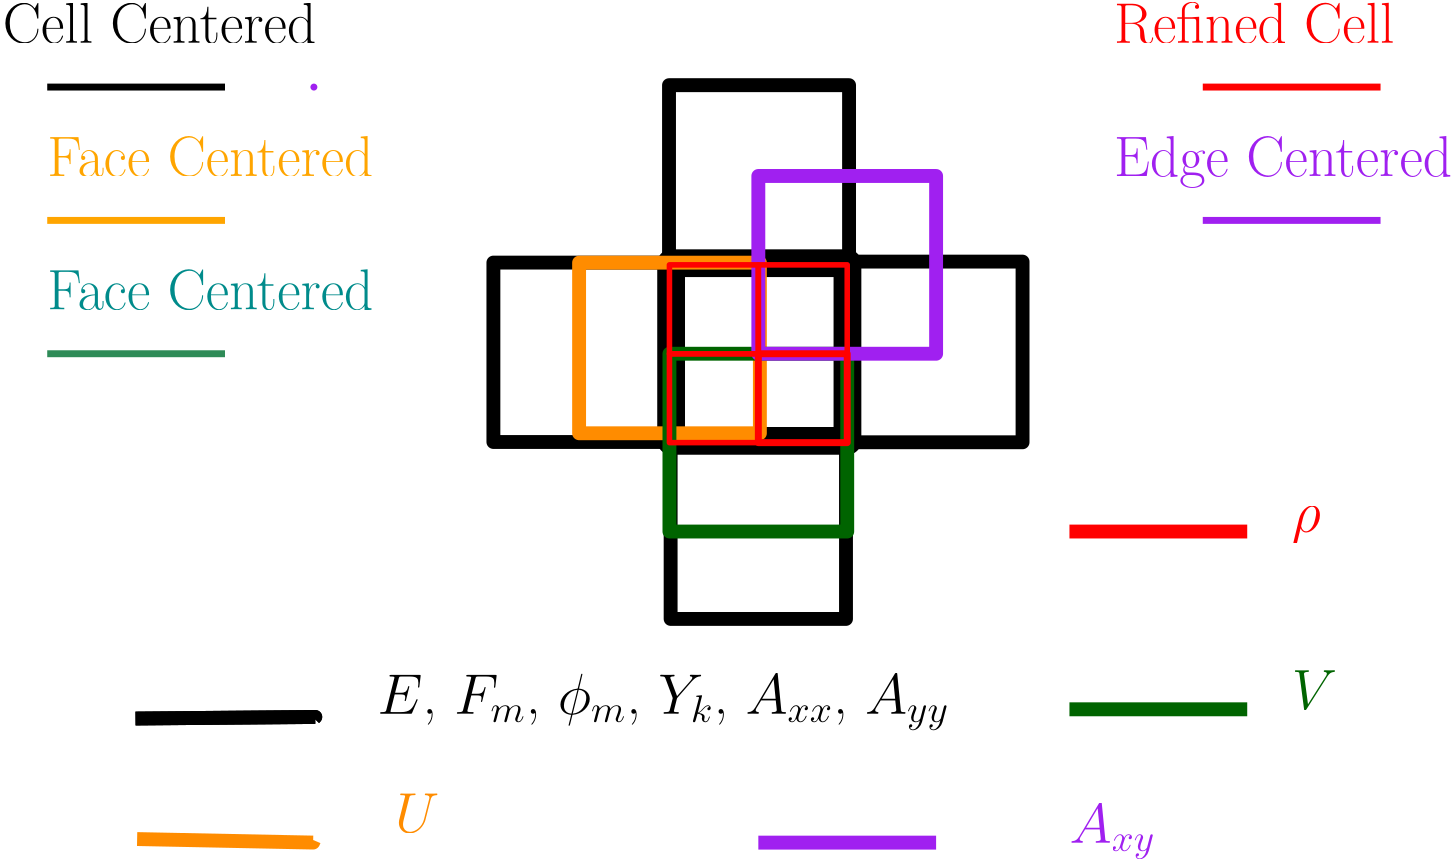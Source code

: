 <?xml version="1.0"?>
<!DOCTYPE ipe SYSTEM "ipe.dtd">
<ipe version="70218" creator="Ipe 7.2.29">
<info created="D:20250311013559" modified="D:20250311013559"/>
<ipestyle name="basic">
<symbol name="arrow/arc(spx)">
<path stroke="sym-stroke" fill="sym-stroke" pen="sym-pen">
0 0 m
-1 0.333 l
-1 -0.333 l
h
</path>
</symbol>
<symbol name="arrow/farc(spx)">
<path stroke="sym-stroke" fill="white" pen="sym-pen">
0 0 m
-1 0.333 l
-1 -0.333 l
h
</path>
</symbol>
<symbol name="arrow/ptarc(spx)">
<path stroke="sym-stroke" fill="sym-stroke" pen="sym-pen">
0 0 m
-1 0.333 l
-0.8 0 l
-1 -0.333 l
h
</path>
</symbol>
<symbol name="arrow/fptarc(spx)">
<path stroke="sym-stroke" fill="white" pen="sym-pen">
0 0 m
-1 0.333 l
-0.8 0 l
-1 -0.333 l
h
</path>
</symbol>
<symbol name="mark/circle(sx)" transformations="translations">
<path fill="sym-stroke">
0.6 0 0 0.6 0 0 e
0.4 0 0 0.4 0 0 e
</path>
</symbol>
<symbol name="mark/disk(sx)" transformations="translations">
<path fill="sym-stroke">
0.6 0 0 0.6 0 0 e
</path>
</symbol>
<symbol name="mark/fdisk(sfx)" transformations="translations">
<group>
<path fill="sym-fill">
0.5 0 0 0.5 0 0 e
</path>
<path fill="sym-stroke" fillrule="eofill">
0.6 0 0 0.6 0 0 e
0.4 0 0 0.4 0 0 e
</path>
</group>
</symbol>
<symbol name="mark/box(sx)" transformations="translations">
<path fill="sym-stroke" fillrule="eofill">
-0.6 -0.6 m
0.6 -0.6 l
0.6 0.6 l
-0.6 0.6 l
h
-0.4 -0.4 m
0.4 -0.4 l
0.4 0.4 l
-0.4 0.4 l
h
</path>
</symbol>
<symbol name="mark/square(sx)" transformations="translations">
<path fill="sym-stroke">
-0.6 -0.6 m
0.6 -0.6 l
0.6 0.6 l
-0.6 0.6 l
h
</path>
</symbol>
<symbol name="mark/fsquare(sfx)" transformations="translations">
<group>
<path fill="sym-fill">
-0.5 -0.5 m
0.5 -0.5 l
0.5 0.5 l
-0.5 0.5 l
h
</path>
<path fill="sym-stroke" fillrule="eofill">
-0.6 -0.6 m
0.6 -0.6 l
0.6 0.6 l
-0.6 0.6 l
h
-0.4 -0.4 m
0.4 -0.4 l
0.4 0.4 l
-0.4 0.4 l
h
</path>
</group>
</symbol>
<symbol name="mark/cross(sx)" transformations="translations">
<group>
<path fill="sym-stroke">
-0.43 -0.57 m
0.57 0.43 l
0.43 0.57 l
-0.57 -0.43 l
h
</path>
<path fill="sym-stroke">
-0.43 0.57 m
0.57 -0.43 l
0.43 -0.57 l
-0.57 0.43 l
h
</path>
</group>
</symbol>
<symbol name="arrow/fnormal(spx)">
<path stroke="sym-stroke" fill="white" pen="sym-pen">
0 0 m
-1 0.333 l
-1 -0.333 l
h
</path>
</symbol>
<symbol name="arrow/pointed(spx)">
<path stroke="sym-stroke" fill="sym-stroke" pen="sym-pen">
0 0 m
-1 0.333 l
-0.8 0 l
-1 -0.333 l
h
</path>
</symbol>
<symbol name="arrow/fpointed(spx)">
<path stroke="sym-stroke" fill="white" pen="sym-pen">
0 0 m
-1 0.333 l
-0.8 0 l
-1 -0.333 l
h
</path>
</symbol>
<symbol name="arrow/linear(spx)">
<path stroke="sym-stroke" pen="sym-pen">
-1 0.333 m
0 0 l
-1 -0.333 l
</path>
</symbol>
<symbol name="arrow/fdouble(spx)">
<path stroke="sym-stroke" fill="white" pen="sym-pen">
0 0 m
-1 0.333 l
-1 -0.333 l
h
-1 0 m
-2 0.333 l
-2 -0.333 l
h
</path>
</symbol>
<symbol name="arrow/double(spx)">
<path stroke="sym-stroke" fill="sym-stroke" pen="sym-pen">
0 0 m
-1 0.333 l
-1 -0.333 l
h
-1 0 m
-2 0.333 l
-2 -0.333 l
h
</path>
</symbol>
<symbol name="arrow/mid-normal(spx)">
<path stroke="sym-stroke" fill="sym-stroke" pen="sym-pen">
0.5 0 m
-0.5 0.333 l
-0.5 -0.333 l
h
</path>
</symbol>
<symbol name="arrow/mid-fnormal(spx)">
<path stroke="sym-stroke" fill="white" pen="sym-pen">
0.5 0 m
-0.5 0.333 l
-0.5 -0.333 l
h
</path>
</symbol>
<symbol name="arrow/mid-pointed(spx)">
<path stroke="sym-stroke" fill="sym-stroke" pen="sym-pen">
0.5 0 m
-0.5 0.333 l
-0.3 0 l
-0.5 -0.333 l
h
</path>
</symbol>
<symbol name="arrow/mid-fpointed(spx)">
<path stroke="sym-stroke" fill="white" pen="sym-pen">
0.5 0 m
-0.5 0.333 l
-0.3 0 l
-0.5 -0.333 l
h
</path>
</symbol>
<symbol name="arrow/mid-double(spx)">
<path stroke="sym-stroke" fill="sym-stroke" pen="sym-pen">
1 0 m
0 0.333 l
0 -0.333 l
h
0 0 m
-1 0.333 l
-1 -0.333 l
h
</path>
</symbol>
<symbol name="arrow/mid-fdouble(spx)">
<path stroke="sym-stroke" fill="white" pen="sym-pen">
1 0 m
0 0.333 l
0 -0.333 l
h
0 0 m
-1 0.333 l
-1 -0.333 l
h
</path>
</symbol>
<anglesize name="22.5 deg" value="22.5"/>
<anglesize name="30 deg" value="30"/>
<anglesize name="45 deg" value="45"/>
<anglesize name="60 deg" value="60"/>
<anglesize name="90 deg" value="90"/>
<arrowsize name="large" value="10"/>
<arrowsize name="small" value="5"/>
<arrowsize name="tiny" value="3"/>
<color name="blue" value="0 0 1"/>
<color name="brown" value="0.647 0.165 0.165"/>
<color name="darkblue" value="0 0 0.545"/>
<color name="darkcyan" value="0 0.545 0.545"/>
<color name="darkgray" value="0.663"/>
<color name="darkgreen" value="0 0.392 0"/>
<color name="darkmagenta" value="0.545 0 0.545"/>
<color name="darkorange" value="1 0.549 0"/>
<color name="darkred" value="0.545 0 0"/>
<color name="gold" value="1 0.843 0"/>
<color name="gray" value="0.745"/>
<color name="green" value="0 1 0"/>
<color name="lightblue" value="0.678 0.847 0.902"/>
<color name="lightcyan" value="0.878 1 1"/>
<color name="lightgray" value="0.827"/>
<color name="lightgreen" value="0.565 0.933 0.565"/>
<color name="lightyellow" value="1 1 0.878"/>
<color name="navy" value="0 0 0.502"/>
<color name="orange" value="1 0.647 0"/>
<color name="pink" value="1 0.753 0.796"/>
<color name="purple" value="0.627 0.125 0.941"/>
<color name="red" value="1 0 0"/>
<color name="seagreen" value="0.18 0.545 0.341"/>
<color name="turquoise" value="0.251 0.878 0.816"/>
<color name="violet" value="0.933 0.51 0.933"/>
<color name="yellow" value="1 1 0"/>
<dashstyle name="dash dot dotted" value="[4 2 1 2 1 2] 0"/>
<dashstyle name="dash dotted" value="[4 2 1 2] 0"/>
<dashstyle name="dashed" value="[4] 0"/>
<dashstyle name="dotted" value="[1 3] 0"/>
<gridsize name="10 pts (~3.5 mm)" value="10"/>
<gridsize name="14 pts (~5 mm)" value="14"/>
<gridsize name="16 pts (~6 mm)" value="16"/>
<gridsize name="20 pts (~7 mm)" value="20"/>
<gridsize name="28 pts (~10 mm)" value="28"/>
<gridsize name="32 pts (~12 mm)" value="32"/>
<gridsize name="4 pts" value="4"/>
<gridsize name="56 pts (~20 mm)" value="56"/>
<gridsize name="8 pts (~3 mm)" value="8"/>
<opacity name="10%" value="0.1"/>
<opacity name="30%" value="0.3"/>
<opacity name="50%" value="0.5"/>
<opacity name="75%" value="0.75"/>
<pen name="fat" value="1.2"/>
<pen name="heavier" value="0.8"/>
<pen name="ultrafat" value="2"/>
<symbolsize name="large" value="5"/>
<symbolsize name="small" value="2"/>
<symbolsize name="tiny" value="1.1"/>
<textsize name="Huge" value="\Huge"/>
<textsize name="LARGE" value="\LARGE"/>
<textsize name="Large" value="\Large"/>
<textsize name="footnote" value="\footnotesize"/>
<textsize name="huge" value="\huge"/>
<textsize name="large" value="\large"/>
<textsize name="script" value="\scriptsize"/>
<textsize name="small" value="\small"/>
<textsize name="tiny" value="\tiny"/>
<textstyle name="center" begin="\begin{center}" end="\end{center}"/>
<textstyle name="item" begin="\begin{itemize}\item{}" end="\end{itemize}"/>
<textstyle name="itemize" begin="\begin{itemize}" end="\end{itemize}"/>
<tiling name="falling" angle="-60" step="4" width="1"/>
<tiling name="rising" angle="30" step="4" width="1"/>
</ipestyle>
<page>
<layer name="alpha"/>
<view layers="alpha" active="alpha"/>
<path layer="alpha" stroke="black" pen="5">
255.847 768.687 m
255.847 704.159 l
320.662 704.159 l
320.662 768.687 l
h
</path>
<path stroke="black" pen="5">
192.624 704.818 m
192.624 640.234 l
256.517 640.234 l
256.517 704.818 l
h
</path>
<path stroke="black" pen="5">
256.427 640.568 m
256.427 576.537 l
319.559 576.537 l
319.559 640.568 l
h
</path>
<path stroke="black" pen="10">
256.603 704.595 m
256.603 640.635 l
320.083 640.635 l
320.083 704.595 l
h
</path>
<path stroke="black" pen="5">
319.94 705.166 m
319.94 640.129 l
383.119 640.129 l
383.119 705.166 l
h
</path>
<path stroke="black" pen="5">
63.7805 540.678 m
128.499 541.248 l
128.065 540.812 l
</path>
<text transformations="translations" pos="150.925 542.423" stroke="black" type="label" width="205.856" height="14.348" depth="5.89" valign="baseline" size="20">$E$, $F_{m}$, $\phi_{m}$, $Y_{k}$, $A_{xx}$, $A_{yy}$</text>
<path stroke="darkorange" pen="5">
223.476 704.784 m
223.476 643.379 l
288.556 643.379 l
288.556 704.784 l
h
</path>
<path stroke="darkorange" pen="5">
64.3617 497.289 m
127.723 496.025 l
128.056 496.809 l
</path>
<text transformations="translations" pos="157.156 499.662" stroke="darkorange" type="label" width="15.899" height="14.119" depth="0" valign="baseline" size="20">$U$</text>
<text transformations="translations" pos="177.835 503.072" stroke="darkorange" type="label" width="0" height="0" depth="0" valign="baseline"></text>
<path stroke="darkgreen" pen="5">
256 672 m
256 608 l
320 608 l
320 672 l
h
</path>
<path matrix="1 0 0 1 80 0" stroke="darkgreen" pen="5">
320 544 m
384 544 l
</path>
<text matrix="1 0 0 1 64 0" transformations="translations" pos="416 544" stroke="darkgreen" type="label" width="16.291" height="14.119" depth="0" valign="baseline" size="20">$V$</text>
<path stroke="purple" pen="5">
288 736 m
288 672 l
352 672 l
352 736 l
h
</path>
<path stroke="purple" pen="5">
288 496 m
352 496 l
</path>
<text transformations="translations" pos="400 496" stroke="purple" type="label" width="31.011" height="14.118" depth="5.89" valign="baseline" size="20">$A_{xy}$</text>
<text transformations="translations" pos="224 704" stroke="red" type="label" width="0" height="0" depth="0" valign="baseline"></text>
<path stroke="red" pen="2">
256 704 m
256 672 l
288 672 l
288 704 l
h
</path>
<path stroke="red" pen="2">
288 704 m
288 672 l
320 672 l
320 704 l
h
</path>
<path stroke="red" pen="2">
256 672 m
256 640 l
288 640 l
288 672 l
h
</path>
<path stroke="red" pen="2.5">
288 672 m
288 640 l
320 640 l
320 672 l
h
</path>
<path stroke="red" pen="5">
400 608 m
464 608 l
</path>
<text transformations="translations" pos="480 608" stroke="red" type="label" width="10.435" height="8.894" depth="4.02" valign="baseline" size="20">$\rho$</text>
<path stroke="black" pen="5">
63.7805 540.678 m
128.499 541.248 l
128.065 540.812 l
</path>
<path stroke="black" pen="2.5">
32 768 m
96 768 l
</path>
<path stroke="orange" pen="2.5">
32 720 m
96 720 l
</path>
<path stroke="seagreen" pen="2.5">
32 672 m
96 672 l
</path>
<path stroke="red" pen="2.5">
448 768 m
512 768 l
</path>
<path stroke="purple" pen="2.5">
448 720 m
512 720 l
</path>
<path stroke="purple" pen="2.5" cap="1">
128 768 m
128 768 l
</path>
<text matrix="1 0 0 1 -112 16" transformations="translations" pos="128 768" stroke="black" type="label" width="112.936" height="14.349" depth="0" valign="baseline" size="20">Cell Centered</text>
<text transformations="translations" pos="32 736" stroke="orange" type="label" width="117.519" height="14.349" depth="0" valign="baseline" size="20">Face Centered</text>
<text matrix="1 0 0 1 288 16" transformations="translations" pos="128 768" stroke="red" type="label" width="101.026" height="14.349" depth="0" valign="baseline" size="20">Refined Cell</text>
<text matrix="1 0 0 1 288 -32" transformations="translations" pos="128 768" stroke="purple" type="label" width="121.837" height="14.348" depth="4.02" valign="baseline" size="20">Edge Centered</text>
<text matrix="1 0 0 1 0 -48" transformations="translations" pos="32 736" stroke="darkcyan" type="label" width="117.519" height="14.349" depth="0" valign="baseline" size="20">Face Centered</text>
</page>
</ipe>
